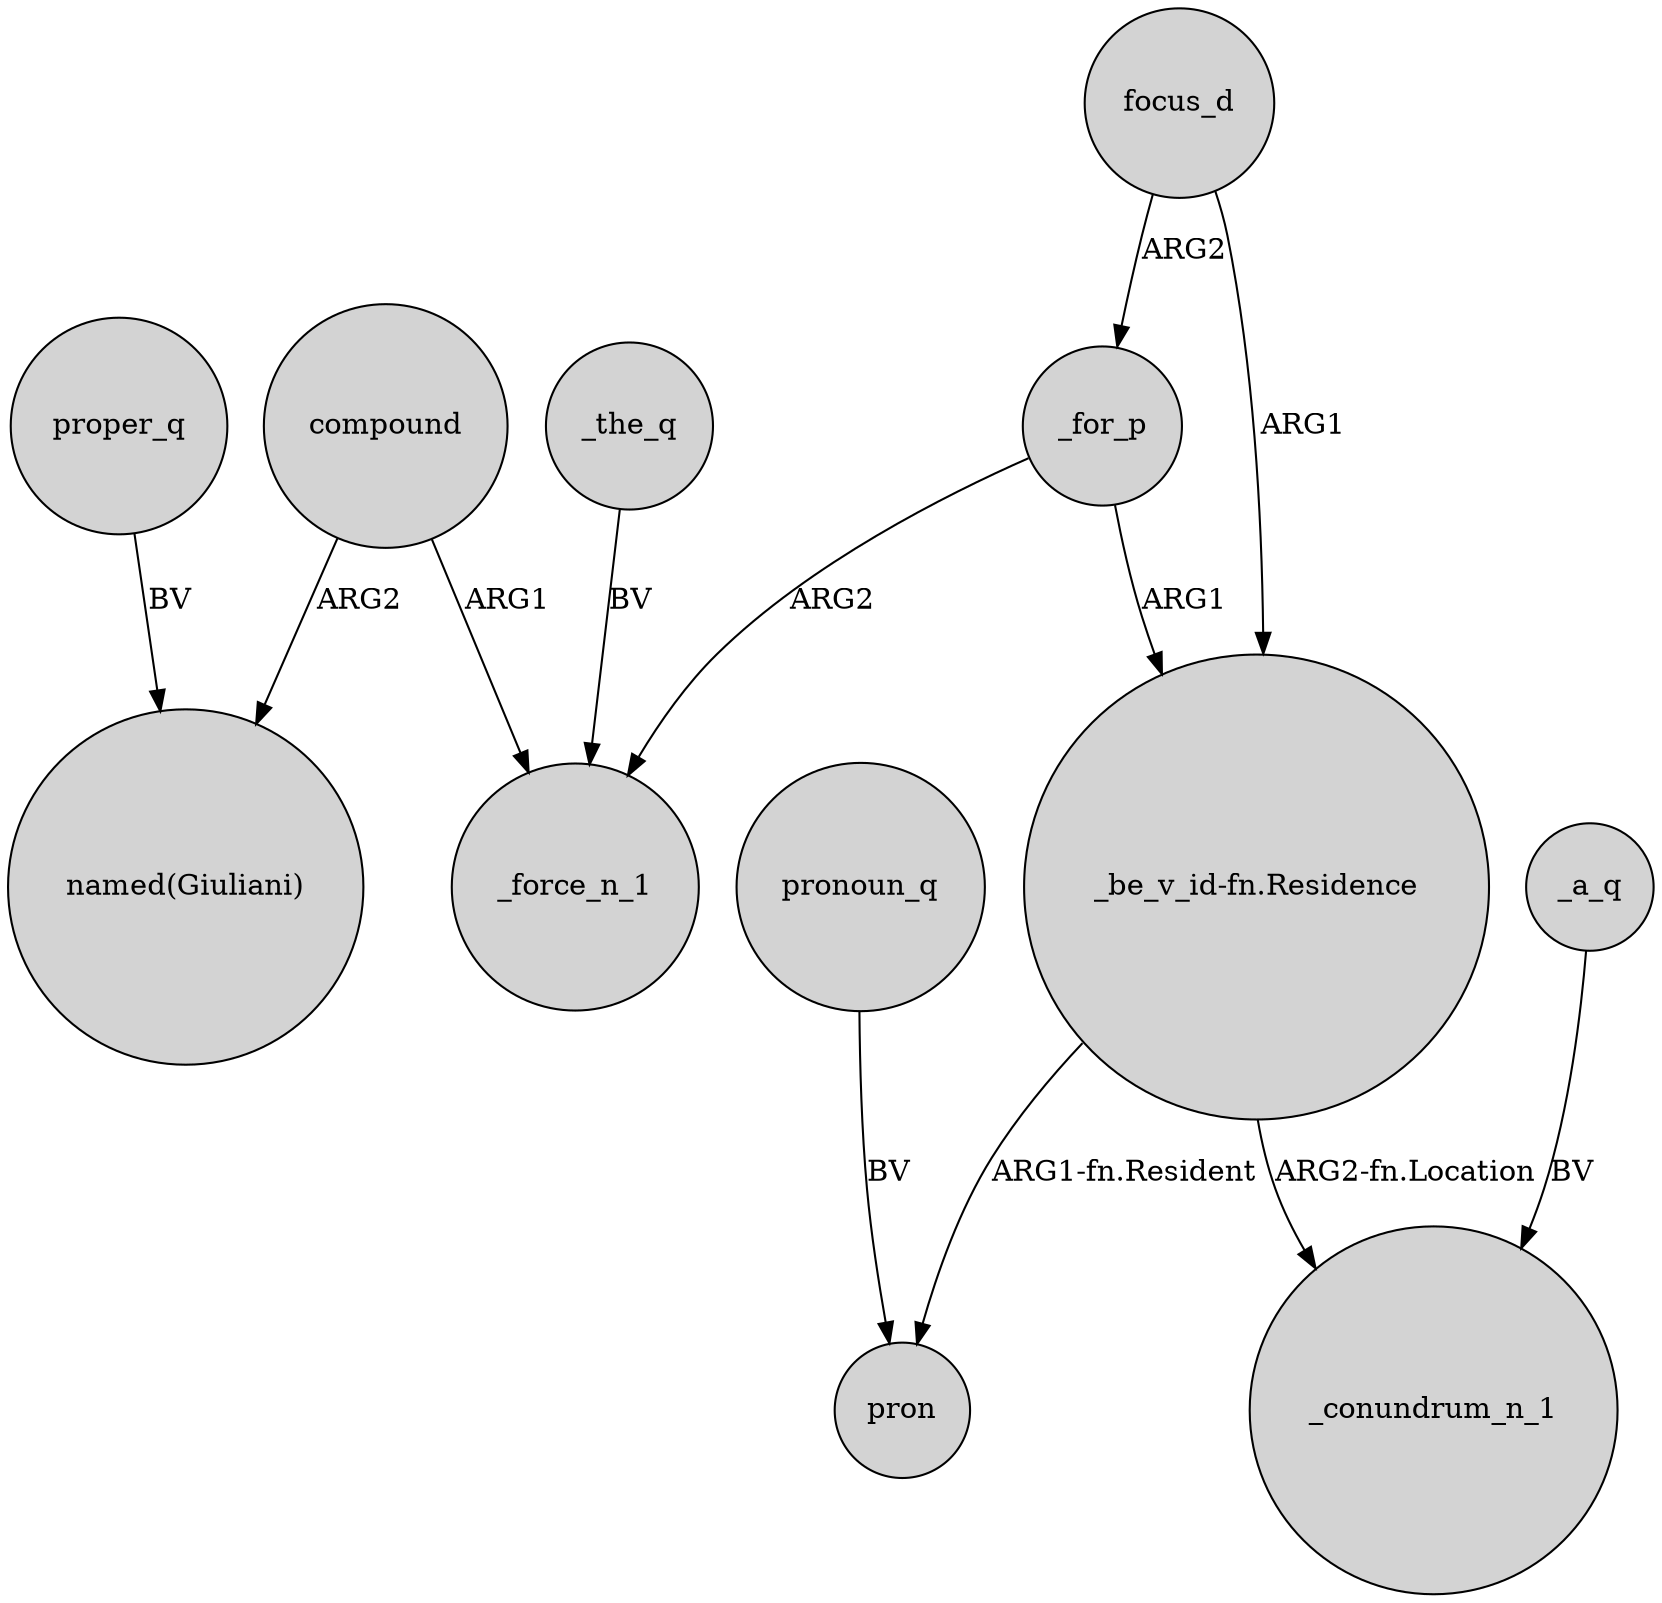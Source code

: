 digraph {
	node [shape=circle style=filled]
	compound -> "named(Giuliani)" [label=ARG2]
	"_be_v_id-fn.Residence" -> pron [label="ARG1-fn.Resident"]
	"_be_v_id-fn.Residence" -> _conundrum_n_1 [label="ARG2-fn.Location"]
	focus_d -> _for_p [label=ARG2]
	compound -> _force_n_1 [label=ARG1]
	_the_q -> _force_n_1 [label=BV]
	_a_q -> _conundrum_n_1 [label=BV]
	pronoun_q -> pron [label=BV]
	_for_p -> "_be_v_id-fn.Residence" [label=ARG1]
	proper_q -> "named(Giuliani)" [label=BV]
	_for_p -> _force_n_1 [label=ARG2]
	focus_d -> "_be_v_id-fn.Residence" [label=ARG1]
}
